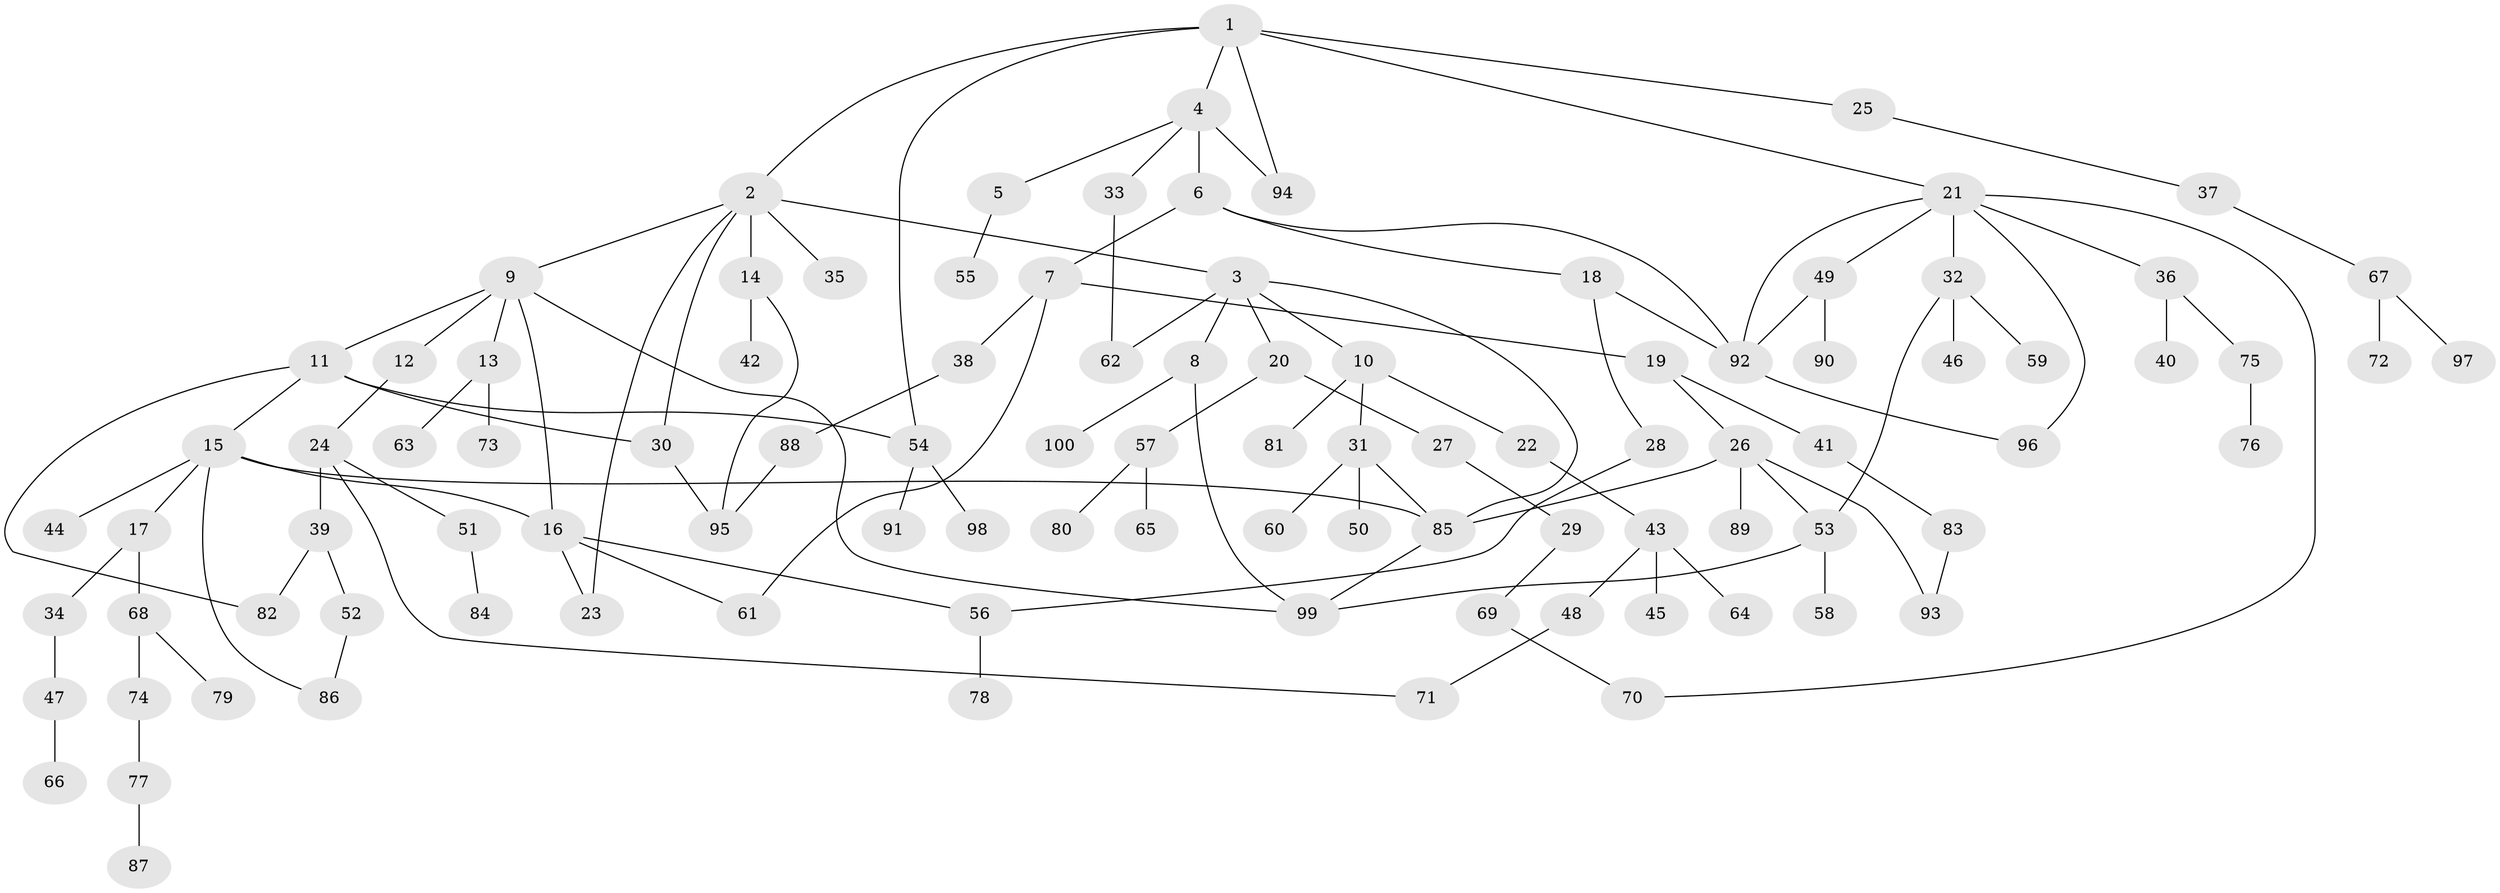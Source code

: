 // Generated by graph-tools (version 1.1) at 2025/38/02/21/25 10:38:51]
// undirected, 100 vertices, 125 edges
graph export_dot {
graph [start="1"]
  node [color=gray90,style=filled];
  1;
  2;
  3;
  4;
  5;
  6;
  7;
  8;
  9;
  10;
  11;
  12;
  13;
  14;
  15;
  16;
  17;
  18;
  19;
  20;
  21;
  22;
  23;
  24;
  25;
  26;
  27;
  28;
  29;
  30;
  31;
  32;
  33;
  34;
  35;
  36;
  37;
  38;
  39;
  40;
  41;
  42;
  43;
  44;
  45;
  46;
  47;
  48;
  49;
  50;
  51;
  52;
  53;
  54;
  55;
  56;
  57;
  58;
  59;
  60;
  61;
  62;
  63;
  64;
  65;
  66;
  67;
  68;
  69;
  70;
  71;
  72;
  73;
  74;
  75;
  76;
  77;
  78;
  79;
  80;
  81;
  82;
  83;
  84;
  85;
  86;
  87;
  88;
  89;
  90;
  91;
  92;
  93;
  94;
  95;
  96;
  97;
  98;
  99;
  100;
  1 -- 2;
  1 -- 4;
  1 -- 21;
  1 -- 25;
  1 -- 54;
  1 -- 94;
  2 -- 3;
  2 -- 9;
  2 -- 14;
  2 -- 35;
  2 -- 30;
  2 -- 23;
  3 -- 8;
  3 -- 10;
  3 -- 20;
  3 -- 85;
  3 -- 62;
  4 -- 5;
  4 -- 6;
  4 -- 33;
  4 -- 94;
  5 -- 55;
  6 -- 7;
  6 -- 18;
  6 -- 92;
  7 -- 19;
  7 -- 38;
  7 -- 61;
  8 -- 100;
  8 -- 99;
  9 -- 11;
  9 -- 12;
  9 -- 13;
  9 -- 16;
  9 -- 99;
  10 -- 22;
  10 -- 31;
  10 -- 81;
  11 -- 15;
  11 -- 30;
  11 -- 82;
  11 -- 54;
  12 -- 24;
  13 -- 63;
  13 -- 73;
  14 -- 42;
  14 -- 95;
  15 -- 17;
  15 -- 44;
  15 -- 85;
  15 -- 86;
  15 -- 16;
  16 -- 23;
  16 -- 61;
  16 -- 56;
  17 -- 34;
  17 -- 68;
  18 -- 28;
  18 -- 92;
  19 -- 26;
  19 -- 41;
  20 -- 27;
  20 -- 57;
  21 -- 32;
  21 -- 36;
  21 -- 49;
  21 -- 92;
  21 -- 96;
  21 -- 70;
  22 -- 43;
  24 -- 39;
  24 -- 51;
  24 -- 71;
  25 -- 37;
  26 -- 53;
  26 -- 89;
  26 -- 93;
  26 -- 85;
  27 -- 29;
  28 -- 56;
  29 -- 69;
  30 -- 95;
  31 -- 50;
  31 -- 60;
  31 -- 85;
  32 -- 46;
  32 -- 59;
  32 -- 53;
  33 -- 62;
  34 -- 47;
  36 -- 40;
  36 -- 75;
  37 -- 67;
  38 -- 88;
  39 -- 52;
  39 -- 82;
  41 -- 83;
  43 -- 45;
  43 -- 48;
  43 -- 64;
  47 -- 66;
  48 -- 71;
  49 -- 90;
  49 -- 92;
  51 -- 84;
  52 -- 86;
  53 -- 58;
  53 -- 99;
  54 -- 91;
  54 -- 98;
  56 -- 78;
  57 -- 65;
  57 -- 80;
  67 -- 72;
  67 -- 97;
  68 -- 74;
  68 -- 79;
  69 -- 70;
  74 -- 77;
  75 -- 76;
  77 -- 87;
  83 -- 93;
  85 -- 99;
  88 -- 95;
  92 -- 96;
}
